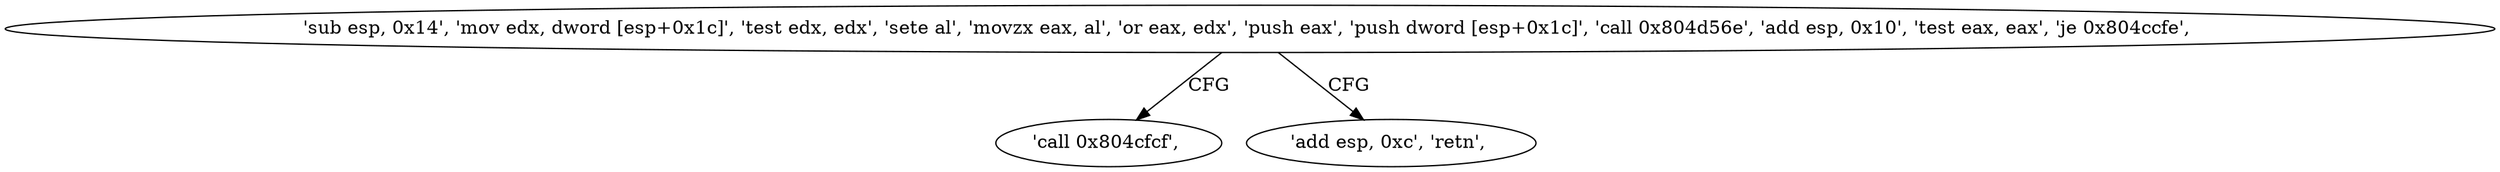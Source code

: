 digraph "func" {
"134532312" [label = "'sub esp, 0x14', 'mov edx, dword [esp+0x1c]', 'test edx, edx', 'sete al', 'movzx eax, al', 'or eax, edx', 'push eax', 'push dword [esp+0x1c]', 'call 0x804d56e', 'add esp, 0x10', 'test eax, eax', 'je 0x804ccfe', " ]
"134532350" [label = "'call 0x804cfcf', " ]
"134532346" [label = "'add esp, 0xc', 'retn', " ]
"134532312" -> "134532350" [ label = "CFG" ]
"134532312" -> "134532346" [ label = "CFG" ]
}
